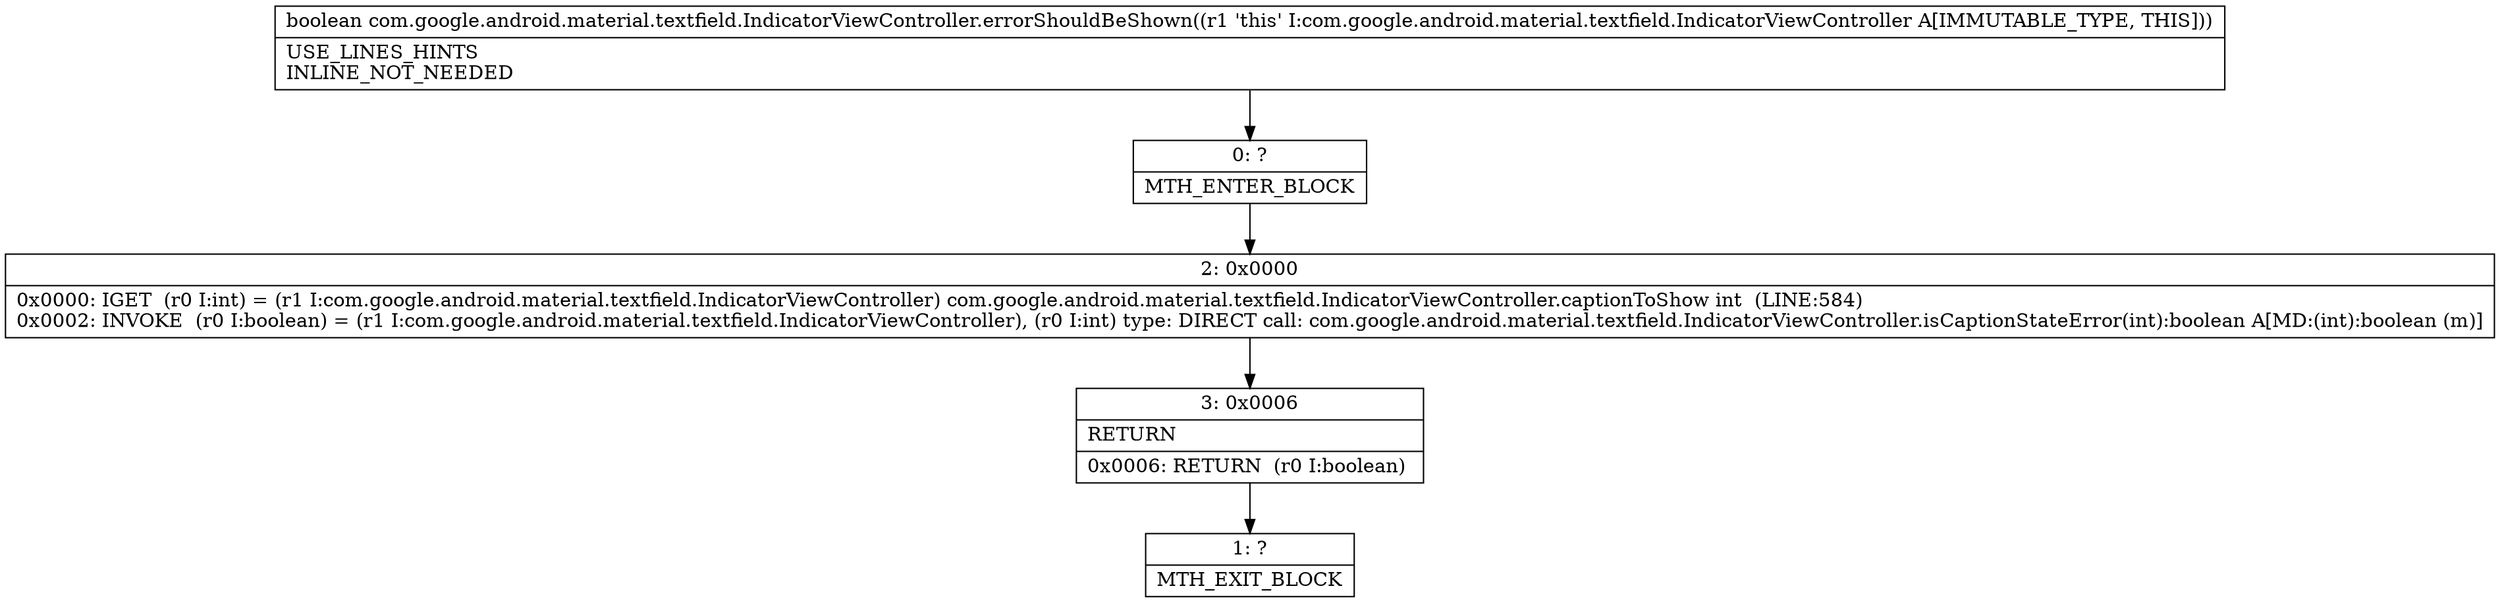 digraph "CFG forcom.google.android.material.textfield.IndicatorViewController.errorShouldBeShown()Z" {
Node_0 [shape=record,label="{0\:\ ?|MTH_ENTER_BLOCK\l}"];
Node_2 [shape=record,label="{2\:\ 0x0000|0x0000: IGET  (r0 I:int) = (r1 I:com.google.android.material.textfield.IndicatorViewController) com.google.android.material.textfield.IndicatorViewController.captionToShow int  (LINE:584)\l0x0002: INVOKE  (r0 I:boolean) = (r1 I:com.google.android.material.textfield.IndicatorViewController), (r0 I:int) type: DIRECT call: com.google.android.material.textfield.IndicatorViewController.isCaptionStateError(int):boolean A[MD:(int):boolean (m)]\l}"];
Node_3 [shape=record,label="{3\:\ 0x0006|RETURN\l|0x0006: RETURN  (r0 I:boolean) \l}"];
Node_1 [shape=record,label="{1\:\ ?|MTH_EXIT_BLOCK\l}"];
MethodNode[shape=record,label="{boolean com.google.android.material.textfield.IndicatorViewController.errorShouldBeShown((r1 'this' I:com.google.android.material.textfield.IndicatorViewController A[IMMUTABLE_TYPE, THIS]))  | USE_LINES_HINTS\lINLINE_NOT_NEEDED\l}"];
MethodNode -> Node_0;Node_0 -> Node_2;
Node_2 -> Node_3;
Node_3 -> Node_1;
}

